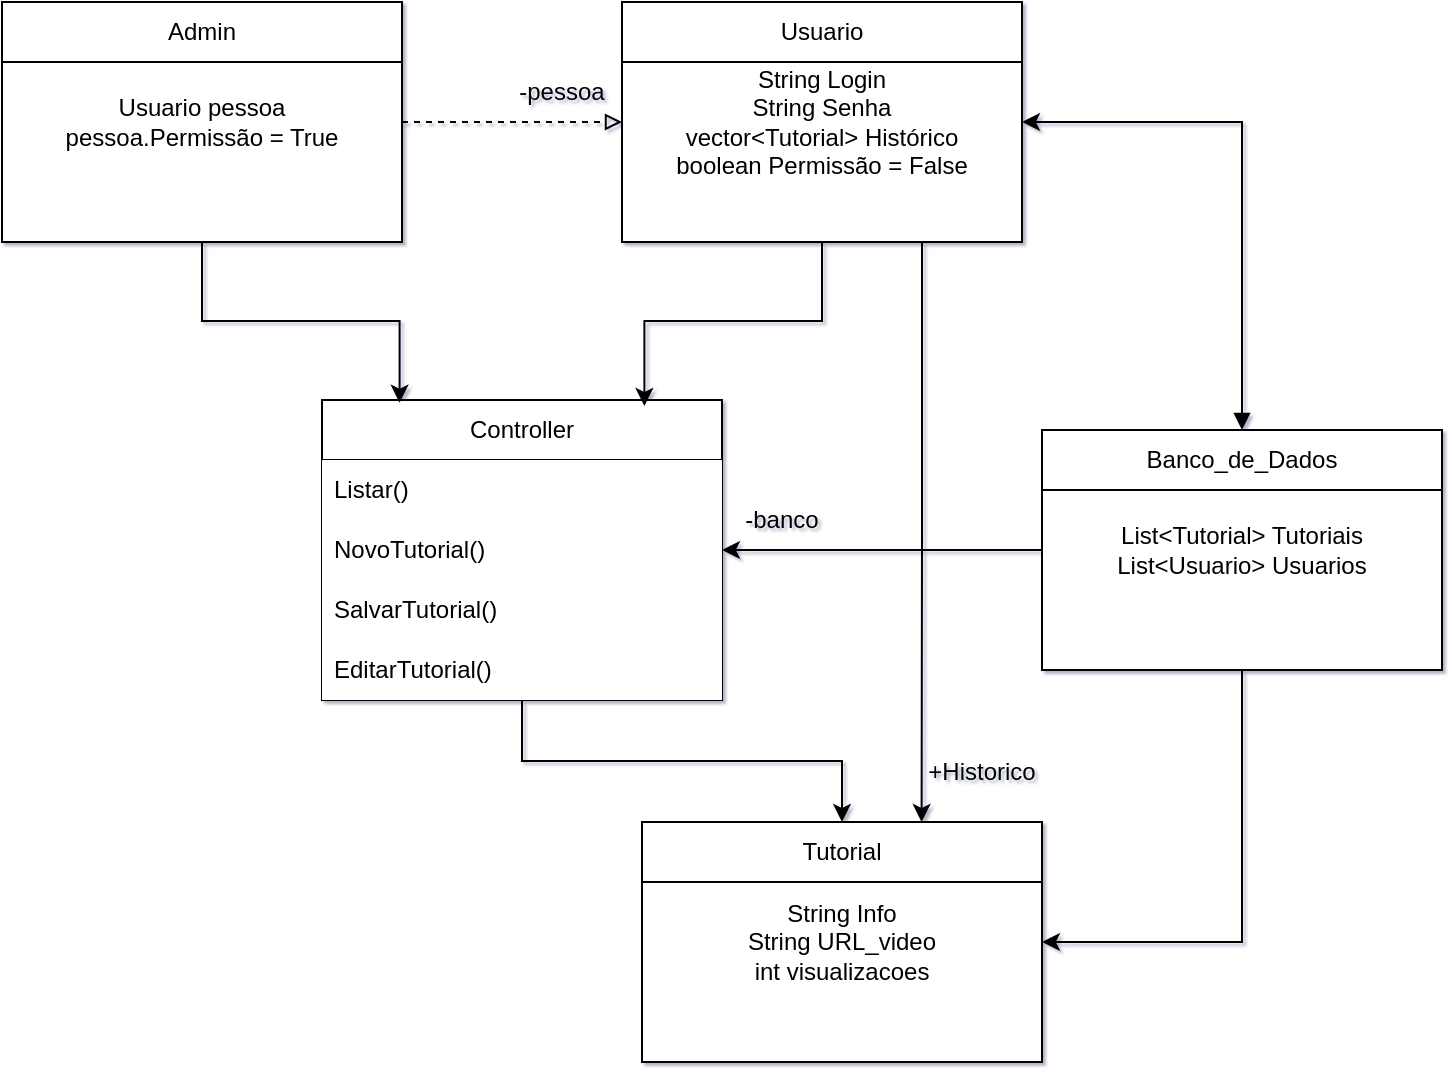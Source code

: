 <mxfile version="26.0.14">
  <diagram name="Page-1" id="9LfN6NEJVzMDBBLqpm26">
    <mxGraphModel grid="1" page="1" gridSize="10" guides="1" tooltips="1" connect="1" arrows="1" fold="1" pageScale="1" pageWidth="850" pageHeight="1100" math="0" shadow="1">
      <root>
        <mxCell id="0" />
        <mxCell id="1" parent="0" />
        <mxCell id="2a_9MI4FxuswpJe5QiOw-1" value="String Login&lt;div&gt;String Senha&lt;/div&gt;&lt;div&gt;vector&amp;lt;Tutorial&amp;gt; Histórico&lt;/div&gt;&lt;div&gt;boolean Permissão = False&lt;/div&gt;" style="rounded=0;whiteSpace=wrap;html=1;" vertex="1" parent="1">
          <mxGeometry x="350" y="40" width="200" height="120" as="geometry" />
        </mxCell>
        <mxCell id="2a_9MI4FxuswpJe5QiOw-2" value="Usuario" style="rounded=0;whiteSpace=wrap;html=1;" vertex="1" parent="1">
          <mxGeometry x="350" y="40" width="200" height="30" as="geometry" />
        </mxCell>
        <mxCell id="68SYGeSrPr3gO4EOoLz4-3" style="edgeStyle=orthogonalEdgeStyle;rounded=0;orthogonalLoop=1;jettySize=auto;html=1;exitX=1;exitY=0.5;exitDx=0;exitDy=0;entryX=0;entryY=0.5;entryDx=0;entryDy=0;dashed=1;endArrow=block;endFill=0;" edge="1" parent="1" source="2a_9MI4FxuswpJe5QiOw-3" target="2a_9MI4FxuswpJe5QiOw-1">
          <mxGeometry relative="1" as="geometry" />
        </mxCell>
        <mxCell id="2a_9MI4FxuswpJe5QiOw-3" value="&lt;div&gt;Usuario pessoa&lt;br&gt;&lt;span style=&quot;background-color: transparent; color: light-dark(rgb(0, 0, 0), rgb(255, 255, 255));&quot;&gt;pessoa.Permissão = True&lt;/span&gt;&lt;/div&gt;" style="rounded=0;whiteSpace=wrap;html=1;" vertex="1" parent="1">
          <mxGeometry x="40" y="40" width="200" height="120" as="geometry" />
        </mxCell>
        <mxCell id="2a_9MI4FxuswpJe5QiOw-4" value="Admin" style="rounded=0;whiteSpace=wrap;html=1;" vertex="1" parent="1">
          <mxGeometry x="40" y="40" width="200" height="30" as="geometry" />
        </mxCell>
        <mxCell id="2a_9MI4FxuswpJe5QiOw-5" value="String Info&lt;br&gt;String URL_video&lt;br&gt;int visualizacoes" style="rounded=0;whiteSpace=wrap;html=1;" vertex="1" parent="1">
          <mxGeometry x="360" y="450" width="200" height="120" as="geometry" />
        </mxCell>
        <mxCell id="2a_9MI4FxuswpJe5QiOw-6" value="Tutorial" style="rounded=0;whiteSpace=wrap;html=1;" vertex="1" parent="1">
          <mxGeometry x="360" y="450" width="200" height="30" as="geometry" />
        </mxCell>
        <mxCell id="2a_9MI4FxuswpJe5QiOw-15" style="edgeStyle=orthogonalEdgeStyle;rounded=0;orthogonalLoop=1;jettySize=auto;html=1;entryX=0.5;entryY=0;entryDx=0;entryDy=0;" edge="1" parent="1" source="U_N8foFHeYvZZisG5Zwd-1" target="2a_9MI4FxuswpJe5QiOw-6">
          <mxGeometry relative="1" as="geometry" />
        </mxCell>
        <mxCell id="U_N8foFHeYvZZisG5Zwd-1" value="Controller" style="swimlane;fontStyle=0;childLayout=stackLayout;horizontal=1;startSize=30;horizontalStack=0;resizeParent=1;resizeParentMax=0;resizeLast=0;collapsible=1;marginBottom=0;whiteSpace=wrap;html=1;" vertex="1" parent="1">
          <mxGeometry x="200" y="239" width="200" height="150" as="geometry" />
        </mxCell>
        <mxCell id="68SYGeSrPr3gO4EOoLz4-4" value="Listar()" style="text;strokeColor=none;fillColor=default;align=left;verticalAlign=middle;spacingLeft=4;spacingRight=4;overflow=hidden;points=[[0,0.5],[1,0.5]];portConstraint=eastwest;rotatable=0;whiteSpace=wrap;html=1;strokeWidth=1;" vertex="1" parent="U_N8foFHeYvZZisG5Zwd-1">
          <mxGeometry y="30" width="200" height="30" as="geometry" />
        </mxCell>
        <mxCell id="U_N8foFHeYvZZisG5Zwd-6" value="NovoTutorial()" style="text;strokeColor=none;fillColor=default;align=left;verticalAlign=middle;spacingLeft=4;spacingRight=4;overflow=hidden;points=[[0,0.5],[1,0.5]];portConstraint=eastwest;rotatable=0;whiteSpace=wrap;html=1;strokeWidth=1;" vertex="1" parent="U_N8foFHeYvZZisG5Zwd-1">
          <mxGeometry y="60" width="200" height="30" as="geometry" />
        </mxCell>
        <mxCell id="lrnx3bTBm7jfkRF1PwVF-1" value="SalvarTutorial()" style="text;strokeColor=none;fillColor=default;align=left;verticalAlign=middle;spacingLeft=4;spacingRight=4;overflow=hidden;points=[[0,0.5],[1,0.5]];portConstraint=eastwest;rotatable=0;whiteSpace=wrap;html=1;strokeWidth=1;" vertex="1" parent="U_N8foFHeYvZZisG5Zwd-1">
          <mxGeometry y="90" width="200" height="30" as="geometry" />
        </mxCell>
        <mxCell id="2a_9MI4FxuswpJe5QiOw-10" value="EditarTutorial()" style="text;strokeColor=none;fillColor=default;align=left;verticalAlign=middle;spacingLeft=4;spacingRight=4;overflow=hidden;points=[[0,0.5],[1,0.5]];portConstraint=eastwest;rotatable=0;whiteSpace=wrap;html=1;strokeWidth=1;" vertex="1" parent="U_N8foFHeYvZZisG5Zwd-1">
          <mxGeometry y="120" width="200" height="30" as="geometry" />
        </mxCell>
        <mxCell id="68SYGeSrPr3gO4EOoLz4-7" style="edgeStyle=orthogonalEdgeStyle;rounded=0;orthogonalLoop=1;jettySize=auto;html=1;exitX=0;exitY=0.5;exitDx=0;exitDy=0;entryX=0;entryY=1;entryDx=0;entryDy=0;" edge="1" parent="1" source="oSHmDbpboauWDzCqL9Rn-7" target="2a_9MI4FxuswpJe5QiOw-18">
          <mxGeometry relative="1" as="geometry">
            <Array as="points">
              <mxPoint x="460" y="314" />
              <mxPoint x="460" y="314" />
            </Array>
          </mxGeometry>
        </mxCell>
        <mxCell id="oSHmDbpboauWDzCqL9Rn-7" value="List&amp;lt;Tutorial&amp;gt; Tutoriai&lt;span style=&quot;background-color: transparent; color: light-dark(rgb(0, 0, 0), rgb(255, 255, 255));&quot;&gt;s&lt;/span&gt;&lt;div&gt;&lt;span style=&quot;background-color: transparent; color: light-dark(rgb(0, 0, 0), rgb(255, 255, 255));&quot;&gt;List&amp;lt;Usuario&amp;gt; Usuarios&lt;/span&gt;&lt;/div&gt;" style="rounded=0;whiteSpace=wrap;html=1;" vertex="1" parent="1">
          <mxGeometry x="560" y="254" width="200" height="120" as="geometry" />
        </mxCell>
        <mxCell id="68SYGeSrPr3gO4EOoLz4-1" style="edgeStyle=orthogonalEdgeStyle;rounded=0;orthogonalLoop=1;jettySize=auto;html=1;exitX=0.5;exitY=0;exitDx=0;exitDy=0;entryX=1;entryY=0.5;entryDx=0;entryDy=0;startArrow=block;startFill=1;" edge="1" parent="1" source="oSHmDbpboauWDzCqL9Rn-8" target="2a_9MI4FxuswpJe5QiOw-1">
          <mxGeometry relative="1" as="geometry" />
        </mxCell>
        <mxCell id="oSHmDbpboauWDzCqL9Rn-8" value="Banco_de_Dados" style="rounded=0;whiteSpace=wrap;html=1;" vertex="1" parent="1">
          <mxGeometry x="560" y="254" width="200" height="30" as="geometry" />
        </mxCell>
        <mxCell id="68SYGeSrPr3gO4EOoLz4-2" style="edgeStyle=orthogonalEdgeStyle;rounded=0;orthogonalLoop=1;jettySize=auto;html=1;exitX=0.5;exitY=1;exitDx=0;exitDy=0;entryX=1;entryY=0.5;entryDx=0;entryDy=0;" edge="1" parent="1" source="oSHmDbpboauWDzCqL9Rn-7" target="2a_9MI4FxuswpJe5QiOw-5">
          <mxGeometry relative="1" as="geometry" />
        </mxCell>
        <mxCell id="oSHmDbpboauWDzCqL9Rn-11" style="edgeStyle=orthogonalEdgeStyle;rounded=0;orthogonalLoop=1;jettySize=auto;html=1;entryX=0.194;entryY=0.009;entryDx=0;entryDy=0;entryPerimeter=0;" edge="1" parent="1" source="2a_9MI4FxuswpJe5QiOw-3" target="U_N8foFHeYvZZisG5Zwd-1">
          <mxGeometry relative="1" as="geometry" />
        </mxCell>
        <mxCell id="oSHmDbpboauWDzCqL9Rn-12" style="edgeStyle=orthogonalEdgeStyle;rounded=0;orthogonalLoop=1;jettySize=auto;html=1;entryX=0.806;entryY=0.02;entryDx=0;entryDy=0;entryPerimeter=0;" edge="1" parent="1" source="2a_9MI4FxuswpJe5QiOw-1" target="U_N8foFHeYvZZisG5Zwd-1">
          <mxGeometry relative="1" as="geometry" />
        </mxCell>
        <mxCell id="2a_9MI4FxuswpJe5QiOw-18" value="-banco" style="text;html=1;align=center;verticalAlign=middle;whiteSpace=wrap;rounded=0;" vertex="1" parent="1">
          <mxGeometry x="400" y="284" width="60" height="30" as="geometry" />
        </mxCell>
        <mxCell id="68SYGeSrPr3gO4EOoLz4-5" value="-pessoa" style="text;html=1;align=center;verticalAlign=middle;whiteSpace=wrap;rounded=0;" vertex="1" parent="1">
          <mxGeometry x="290" y="70" width="60" height="30" as="geometry" />
        </mxCell>
        <mxCell id="68SYGeSrPr3gO4EOoLz4-9" style="edgeStyle=orthogonalEdgeStyle;rounded=0;orthogonalLoop=1;jettySize=auto;html=1;exitX=0.75;exitY=1;exitDx=0;exitDy=0;entryX=0.699;entryY=0;entryDx=0;entryDy=0;entryPerimeter=0;" edge="1" parent="1" source="2a_9MI4FxuswpJe5QiOw-1" target="2a_9MI4FxuswpJe5QiOw-6">
          <mxGeometry relative="1" as="geometry" />
        </mxCell>
        <mxCell id="68SYGeSrPr3gO4EOoLz4-10" value="+Historico" style="text;html=1;align=center;verticalAlign=middle;whiteSpace=wrap;rounded=0;" vertex="1" parent="1">
          <mxGeometry x="500" y="410" width="60" height="30" as="geometry" />
        </mxCell>
      </root>
    </mxGraphModel>
  </diagram>
</mxfile>
